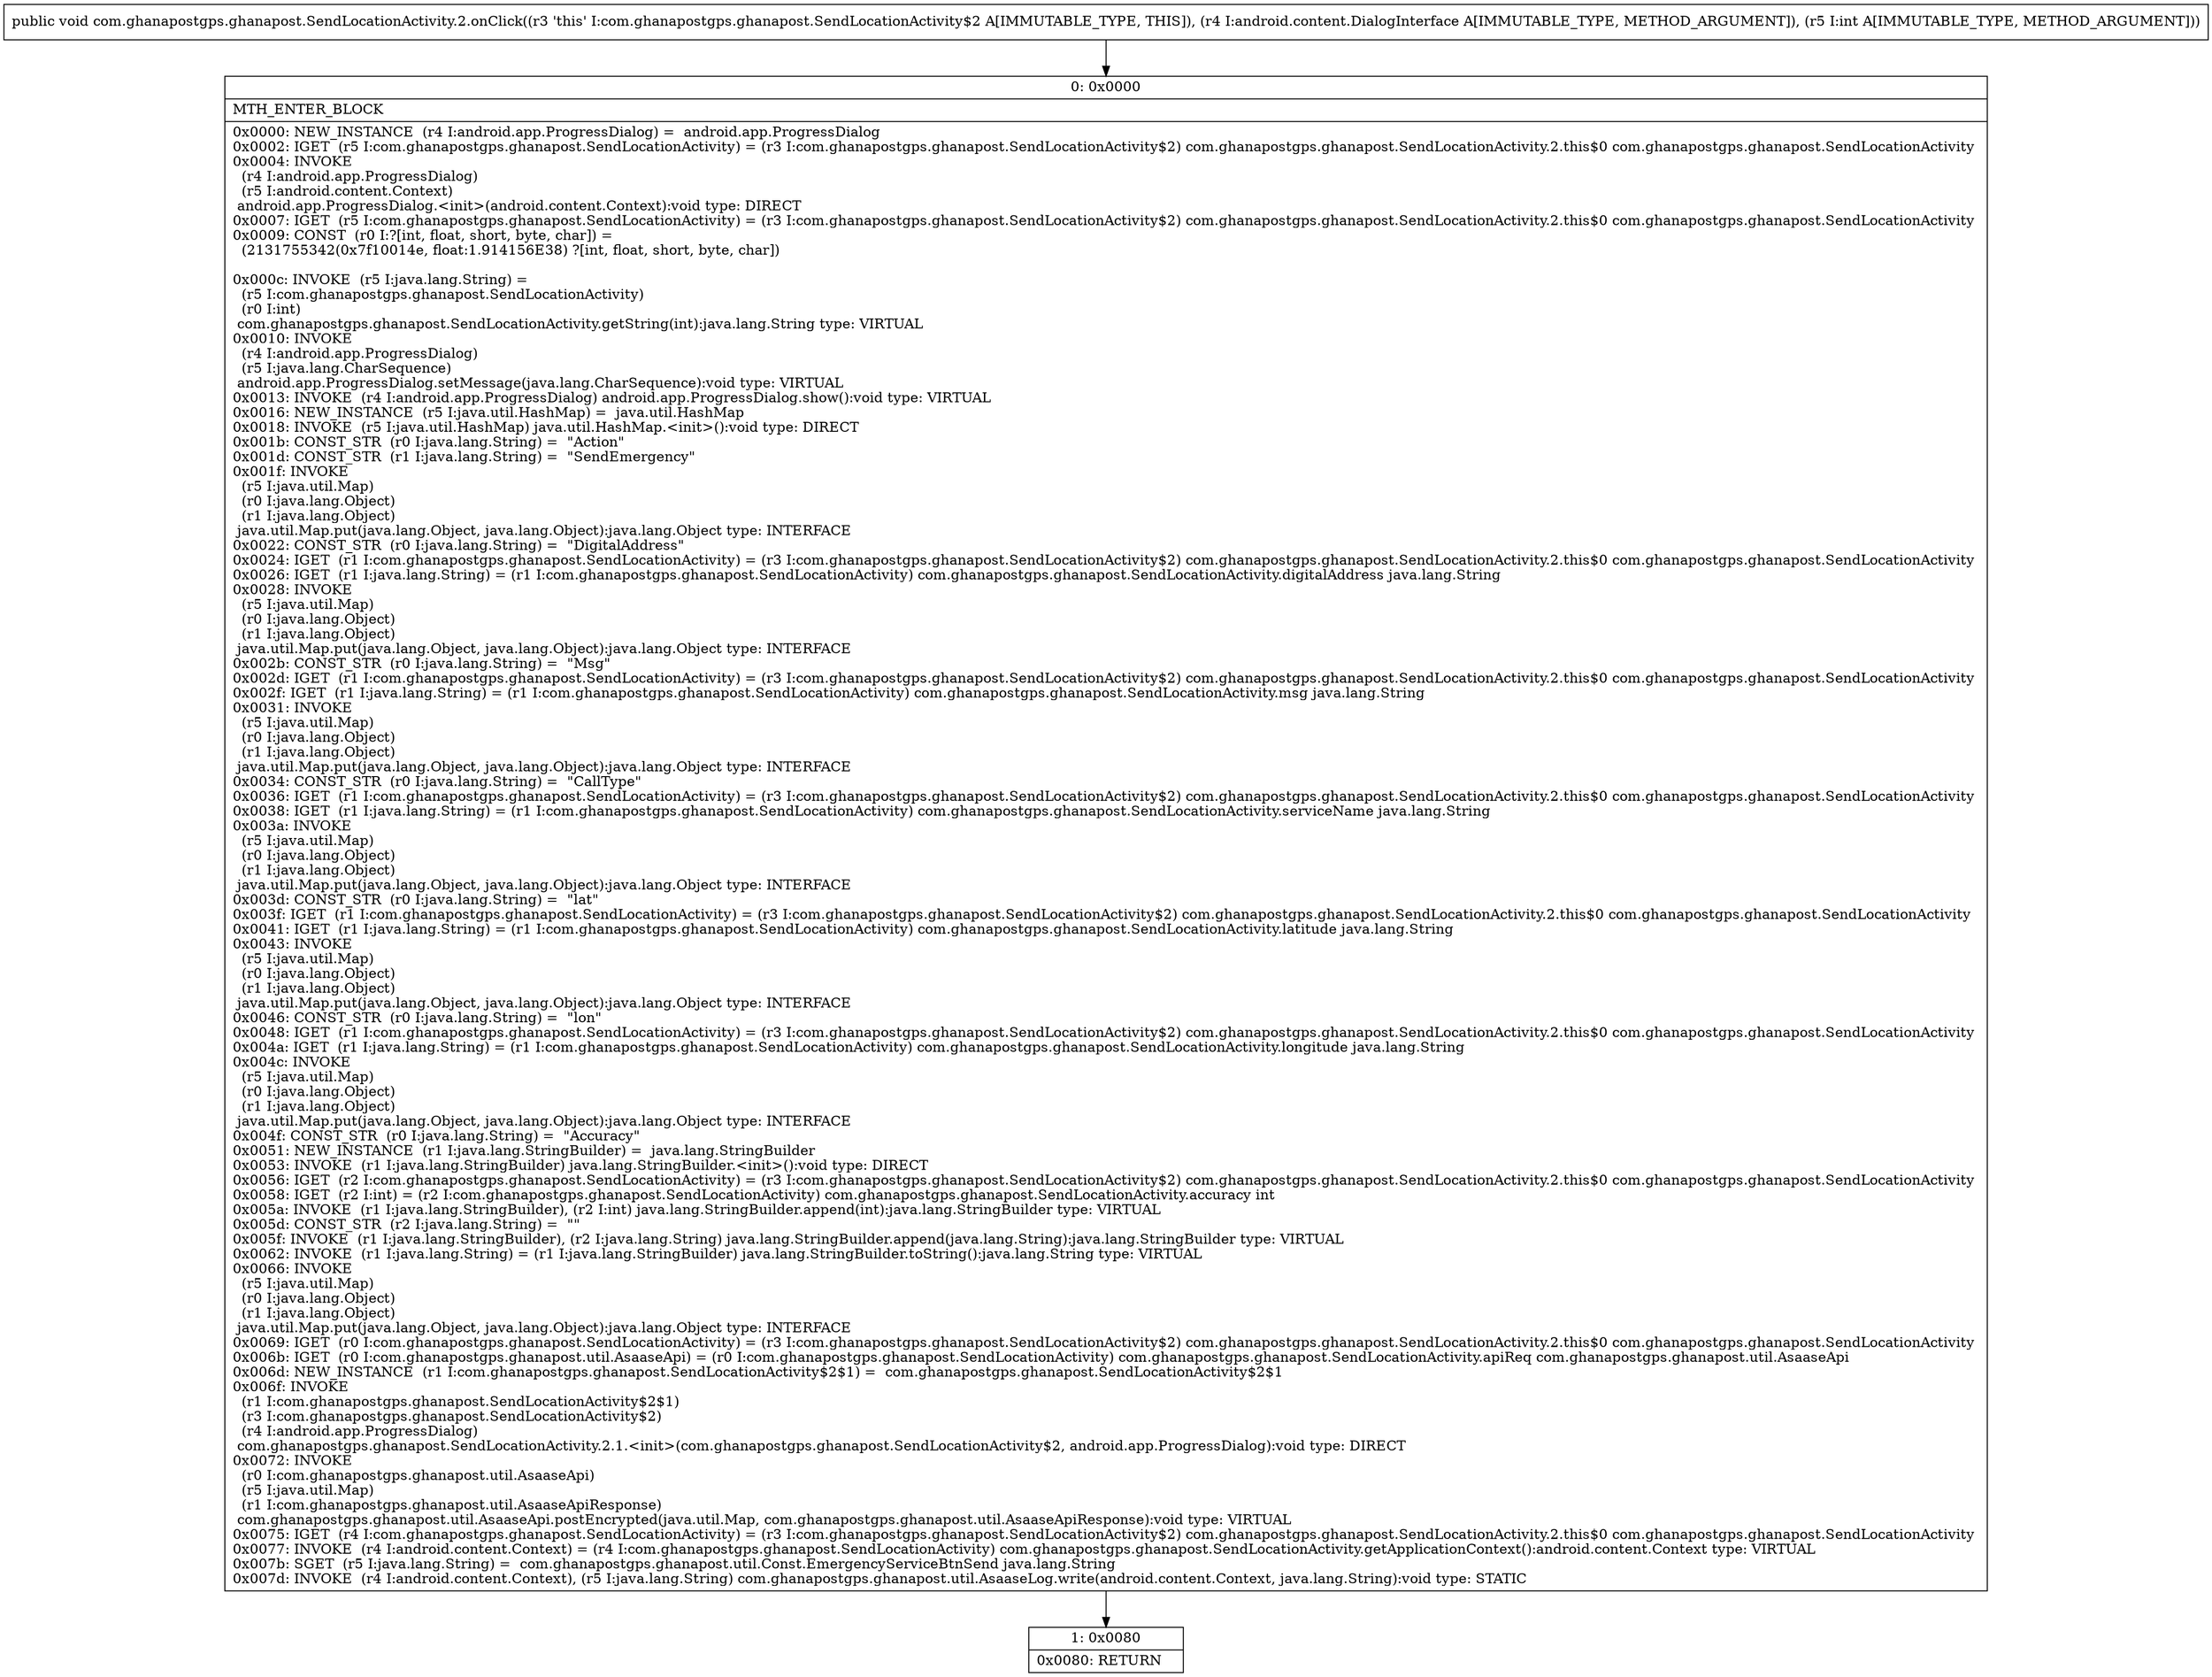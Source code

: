 digraph "CFG forcom.ghanapostgps.ghanapost.SendLocationActivity.2.onClick(Landroid\/content\/DialogInterface;I)V" {
Node_0 [shape=record,label="{0\:\ 0x0000|MTH_ENTER_BLOCK\l|0x0000: NEW_INSTANCE  (r4 I:android.app.ProgressDialog) =  android.app.ProgressDialog \l0x0002: IGET  (r5 I:com.ghanapostgps.ghanapost.SendLocationActivity) = (r3 I:com.ghanapostgps.ghanapost.SendLocationActivity$2) com.ghanapostgps.ghanapost.SendLocationActivity.2.this$0 com.ghanapostgps.ghanapost.SendLocationActivity \l0x0004: INVOKE  \l  (r4 I:android.app.ProgressDialog)\l  (r5 I:android.content.Context)\l android.app.ProgressDialog.\<init\>(android.content.Context):void type: DIRECT \l0x0007: IGET  (r5 I:com.ghanapostgps.ghanapost.SendLocationActivity) = (r3 I:com.ghanapostgps.ghanapost.SendLocationActivity$2) com.ghanapostgps.ghanapost.SendLocationActivity.2.this$0 com.ghanapostgps.ghanapost.SendLocationActivity \l0x0009: CONST  (r0 I:?[int, float, short, byte, char]) = \l  (2131755342(0x7f10014e, float:1.914156E38) ?[int, float, short, byte, char])\l \l0x000c: INVOKE  (r5 I:java.lang.String) = \l  (r5 I:com.ghanapostgps.ghanapost.SendLocationActivity)\l  (r0 I:int)\l com.ghanapostgps.ghanapost.SendLocationActivity.getString(int):java.lang.String type: VIRTUAL \l0x0010: INVOKE  \l  (r4 I:android.app.ProgressDialog)\l  (r5 I:java.lang.CharSequence)\l android.app.ProgressDialog.setMessage(java.lang.CharSequence):void type: VIRTUAL \l0x0013: INVOKE  (r4 I:android.app.ProgressDialog) android.app.ProgressDialog.show():void type: VIRTUAL \l0x0016: NEW_INSTANCE  (r5 I:java.util.HashMap) =  java.util.HashMap \l0x0018: INVOKE  (r5 I:java.util.HashMap) java.util.HashMap.\<init\>():void type: DIRECT \l0x001b: CONST_STR  (r0 I:java.lang.String) =  \"Action\" \l0x001d: CONST_STR  (r1 I:java.lang.String) =  \"SendEmergency\" \l0x001f: INVOKE  \l  (r5 I:java.util.Map)\l  (r0 I:java.lang.Object)\l  (r1 I:java.lang.Object)\l java.util.Map.put(java.lang.Object, java.lang.Object):java.lang.Object type: INTERFACE \l0x0022: CONST_STR  (r0 I:java.lang.String) =  \"DigitalAddress\" \l0x0024: IGET  (r1 I:com.ghanapostgps.ghanapost.SendLocationActivity) = (r3 I:com.ghanapostgps.ghanapost.SendLocationActivity$2) com.ghanapostgps.ghanapost.SendLocationActivity.2.this$0 com.ghanapostgps.ghanapost.SendLocationActivity \l0x0026: IGET  (r1 I:java.lang.String) = (r1 I:com.ghanapostgps.ghanapost.SendLocationActivity) com.ghanapostgps.ghanapost.SendLocationActivity.digitalAddress java.lang.String \l0x0028: INVOKE  \l  (r5 I:java.util.Map)\l  (r0 I:java.lang.Object)\l  (r1 I:java.lang.Object)\l java.util.Map.put(java.lang.Object, java.lang.Object):java.lang.Object type: INTERFACE \l0x002b: CONST_STR  (r0 I:java.lang.String) =  \"Msg\" \l0x002d: IGET  (r1 I:com.ghanapostgps.ghanapost.SendLocationActivity) = (r3 I:com.ghanapostgps.ghanapost.SendLocationActivity$2) com.ghanapostgps.ghanapost.SendLocationActivity.2.this$0 com.ghanapostgps.ghanapost.SendLocationActivity \l0x002f: IGET  (r1 I:java.lang.String) = (r1 I:com.ghanapostgps.ghanapost.SendLocationActivity) com.ghanapostgps.ghanapost.SendLocationActivity.msg java.lang.String \l0x0031: INVOKE  \l  (r5 I:java.util.Map)\l  (r0 I:java.lang.Object)\l  (r1 I:java.lang.Object)\l java.util.Map.put(java.lang.Object, java.lang.Object):java.lang.Object type: INTERFACE \l0x0034: CONST_STR  (r0 I:java.lang.String) =  \"CallType\" \l0x0036: IGET  (r1 I:com.ghanapostgps.ghanapost.SendLocationActivity) = (r3 I:com.ghanapostgps.ghanapost.SendLocationActivity$2) com.ghanapostgps.ghanapost.SendLocationActivity.2.this$0 com.ghanapostgps.ghanapost.SendLocationActivity \l0x0038: IGET  (r1 I:java.lang.String) = (r1 I:com.ghanapostgps.ghanapost.SendLocationActivity) com.ghanapostgps.ghanapost.SendLocationActivity.serviceName java.lang.String \l0x003a: INVOKE  \l  (r5 I:java.util.Map)\l  (r0 I:java.lang.Object)\l  (r1 I:java.lang.Object)\l java.util.Map.put(java.lang.Object, java.lang.Object):java.lang.Object type: INTERFACE \l0x003d: CONST_STR  (r0 I:java.lang.String) =  \"lat\" \l0x003f: IGET  (r1 I:com.ghanapostgps.ghanapost.SendLocationActivity) = (r3 I:com.ghanapostgps.ghanapost.SendLocationActivity$2) com.ghanapostgps.ghanapost.SendLocationActivity.2.this$0 com.ghanapostgps.ghanapost.SendLocationActivity \l0x0041: IGET  (r1 I:java.lang.String) = (r1 I:com.ghanapostgps.ghanapost.SendLocationActivity) com.ghanapostgps.ghanapost.SendLocationActivity.latitude java.lang.String \l0x0043: INVOKE  \l  (r5 I:java.util.Map)\l  (r0 I:java.lang.Object)\l  (r1 I:java.lang.Object)\l java.util.Map.put(java.lang.Object, java.lang.Object):java.lang.Object type: INTERFACE \l0x0046: CONST_STR  (r0 I:java.lang.String) =  \"lon\" \l0x0048: IGET  (r1 I:com.ghanapostgps.ghanapost.SendLocationActivity) = (r3 I:com.ghanapostgps.ghanapost.SendLocationActivity$2) com.ghanapostgps.ghanapost.SendLocationActivity.2.this$0 com.ghanapostgps.ghanapost.SendLocationActivity \l0x004a: IGET  (r1 I:java.lang.String) = (r1 I:com.ghanapostgps.ghanapost.SendLocationActivity) com.ghanapostgps.ghanapost.SendLocationActivity.longitude java.lang.String \l0x004c: INVOKE  \l  (r5 I:java.util.Map)\l  (r0 I:java.lang.Object)\l  (r1 I:java.lang.Object)\l java.util.Map.put(java.lang.Object, java.lang.Object):java.lang.Object type: INTERFACE \l0x004f: CONST_STR  (r0 I:java.lang.String) =  \"Accuracy\" \l0x0051: NEW_INSTANCE  (r1 I:java.lang.StringBuilder) =  java.lang.StringBuilder \l0x0053: INVOKE  (r1 I:java.lang.StringBuilder) java.lang.StringBuilder.\<init\>():void type: DIRECT \l0x0056: IGET  (r2 I:com.ghanapostgps.ghanapost.SendLocationActivity) = (r3 I:com.ghanapostgps.ghanapost.SendLocationActivity$2) com.ghanapostgps.ghanapost.SendLocationActivity.2.this$0 com.ghanapostgps.ghanapost.SendLocationActivity \l0x0058: IGET  (r2 I:int) = (r2 I:com.ghanapostgps.ghanapost.SendLocationActivity) com.ghanapostgps.ghanapost.SendLocationActivity.accuracy int \l0x005a: INVOKE  (r1 I:java.lang.StringBuilder), (r2 I:int) java.lang.StringBuilder.append(int):java.lang.StringBuilder type: VIRTUAL \l0x005d: CONST_STR  (r2 I:java.lang.String) =  \"\" \l0x005f: INVOKE  (r1 I:java.lang.StringBuilder), (r2 I:java.lang.String) java.lang.StringBuilder.append(java.lang.String):java.lang.StringBuilder type: VIRTUAL \l0x0062: INVOKE  (r1 I:java.lang.String) = (r1 I:java.lang.StringBuilder) java.lang.StringBuilder.toString():java.lang.String type: VIRTUAL \l0x0066: INVOKE  \l  (r5 I:java.util.Map)\l  (r0 I:java.lang.Object)\l  (r1 I:java.lang.Object)\l java.util.Map.put(java.lang.Object, java.lang.Object):java.lang.Object type: INTERFACE \l0x0069: IGET  (r0 I:com.ghanapostgps.ghanapost.SendLocationActivity) = (r3 I:com.ghanapostgps.ghanapost.SendLocationActivity$2) com.ghanapostgps.ghanapost.SendLocationActivity.2.this$0 com.ghanapostgps.ghanapost.SendLocationActivity \l0x006b: IGET  (r0 I:com.ghanapostgps.ghanapost.util.AsaaseApi) = (r0 I:com.ghanapostgps.ghanapost.SendLocationActivity) com.ghanapostgps.ghanapost.SendLocationActivity.apiReq com.ghanapostgps.ghanapost.util.AsaaseApi \l0x006d: NEW_INSTANCE  (r1 I:com.ghanapostgps.ghanapost.SendLocationActivity$2$1) =  com.ghanapostgps.ghanapost.SendLocationActivity$2$1 \l0x006f: INVOKE  \l  (r1 I:com.ghanapostgps.ghanapost.SendLocationActivity$2$1)\l  (r3 I:com.ghanapostgps.ghanapost.SendLocationActivity$2)\l  (r4 I:android.app.ProgressDialog)\l com.ghanapostgps.ghanapost.SendLocationActivity.2.1.\<init\>(com.ghanapostgps.ghanapost.SendLocationActivity$2, android.app.ProgressDialog):void type: DIRECT \l0x0072: INVOKE  \l  (r0 I:com.ghanapostgps.ghanapost.util.AsaaseApi)\l  (r5 I:java.util.Map)\l  (r1 I:com.ghanapostgps.ghanapost.util.AsaaseApiResponse)\l com.ghanapostgps.ghanapost.util.AsaaseApi.postEncrypted(java.util.Map, com.ghanapostgps.ghanapost.util.AsaaseApiResponse):void type: VIRTUAL \l0x0075: IGET  (r4 I:com.ghanapostgps.ghanapost.SendLocationActivity) = (r3 I:com.ghanapostgps.ghanapost.SendLocationActivity$2) com.ghanapostgps.ghanapost.SendLocationActivity.2.this$0 com.ghanapostgps.ghanapost.SendLocationActivity \l0x0077: INVOKE  (r4 I:android.content.Context) = (r4 I:com.ghanapostgps.ghanapost.SendLocationActivity) com.ghanapostgps.ghanapost.SendLocationActivity.getApplicationContext():android.content.Context type: VIRTUAL \l0x007b: SGET  (r5 I:java.lang.String) =  com.ghanapostgps.ghanapost.util.Const.EmergencyServiceBtnSend java.lang.String \l0x007d: INVOKE  (r4 I:android.content.Context), (r5 I:java.lang.String) com.ghanapostgps.ghanapost.util.AsaaseLog.write(android.content.Context, java.lang.String):void type: STATIC \l}"];
Node_1 [shape=record,label="{1\:\ 0x0080|0x0080: RETURN   \l}"];
MethodNode[shape=record,label="{public void com.ghanapostgps.ghanapost.SendLocationActivity.2.onClick((r3 'this' I:com.ghanapostgps.ghanapost.SendLocationActivity$2 A[IMMUTABLE_TYPE, THIS]), (r4 I:android.content.DialogInterface A[IMMUTABLE_TYPE, METHOD_ARGUMENT]), (r5 I:int A[IMMUTABLE_TYPE, METHOD_ARGUMENT])) }"];
MethodNode -> Node_0;
Node_0 -> Node_1;
}

